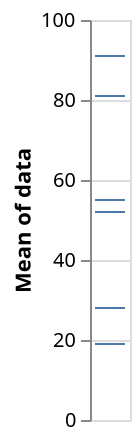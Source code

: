 {
  "$schema": "https://vega.github.io/schema/vega-lite/v4.json",
  "data": {"values": [28, 55, 28, 91, 81, 55, 19, 81, 52]},
  "mark": "tick",
  "encoding": {
    "y": {"field": "data", "aggregate": "mean"},
    "tooltip": {"field": "data"}
  }
}
